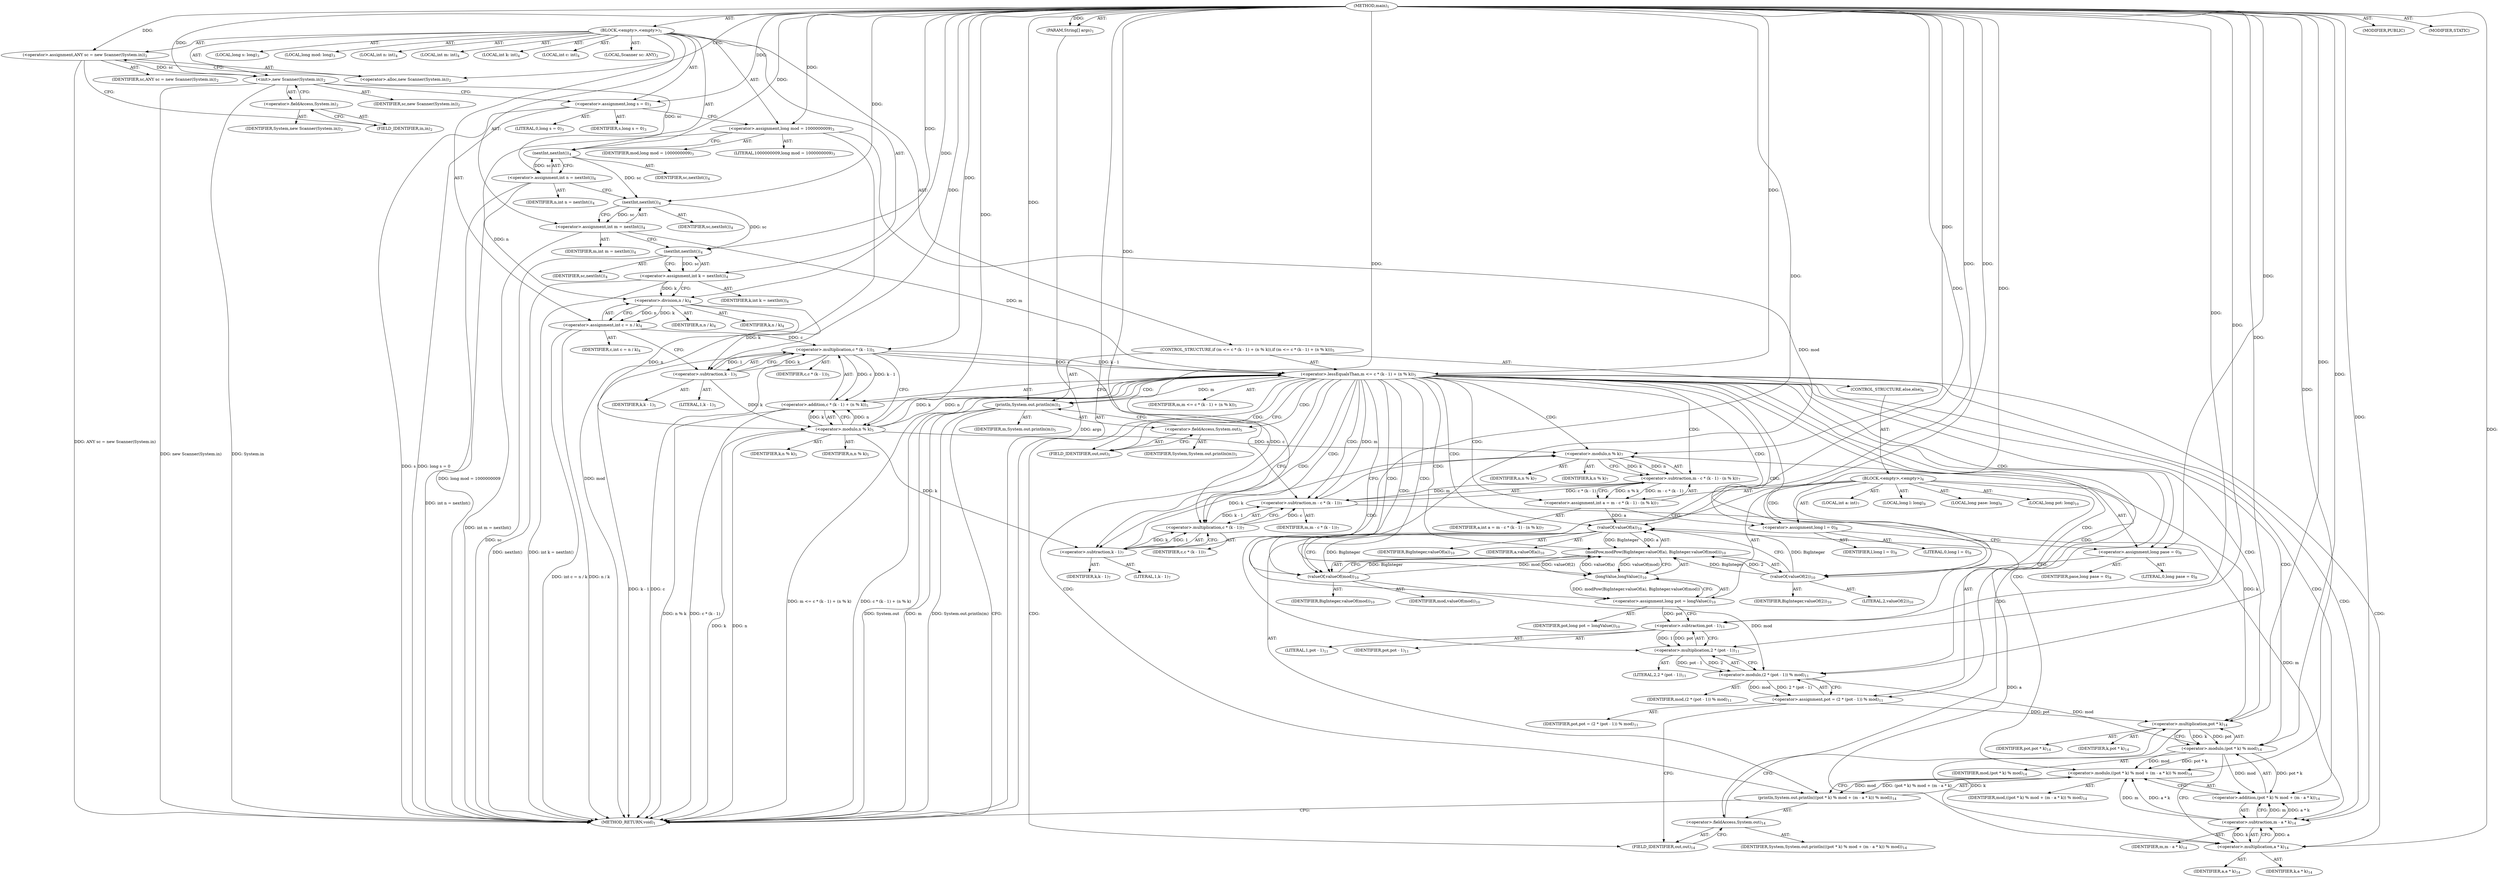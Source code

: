 digraph "main" {  
"19" [label = <(METHOD,main)<SUB>1</SUB>> ]
"20" [label = <(PARAM,String[] args)<SUB>1</SUB>> ]
"21" [label = <(BLOCK,&lt;empty&gt;,&lt;empty&gt;)<SUB>1</SUB>> ]
"4" [label = <(LOCAL,Scanner sc: ANY)<SUB>2</SUB>> ]
"22" [label = <(&lt;operator&gt;.assignment,ANY sc = new Scanner(System.in))<SUB>2</SUB>> ]
"23" [label = <(IDENTIFIER,sc,ANY sc = new Scanner(System.in))<SUB>2</SUB>> ]
"24" [label = <(&lt;operator&gt;.alloc,new Scanner(System.in))<SUB>2</SUB>> ]
"25" [label = <(&lt;init&gt;,new Scanner(System.in))<SUB>2</SUB>> ]
"3" [label = <(IDENTIFIER,sc,new Scanner(System.in))<SUB>2</SUB>> ]
"26" [label = <(&lt;operator&gt;.fieldAccess,System.in)<SUB>2</SUB>> ]
"27" [label = <(IDENTIFIER,System,new Scanner(System.in))<SUB>2</SUB>> ]
"28" [label = <(FIELD_IDENTIFIER,in,in)<SUB>2</SUB>> ]
"29" [label = <(LOCAL,long s: long)<SUB>3</SUB>> ]
"30" [label = <(LOCAL,long mod: long)<SUB>3</SUB>> ]
"31" [label = <(&lt;operator&gt;.assignment,long s = 0)<SUB>3</SUB>> ]
"32" [label = <(IDENTIFIER,s,long s = 0)<SUB>3</SUB>> ]
"33" [label = <(LITERAL,0,long s = 0)<SUB>3</SUB>> ]
"34" [label = <(&lt;operator&gt;.assignment,long mod = 1000000009)<SUB>3</SUB>> ]
"35" [label = <(IDENTIFIER,mod,long mod = 1000000009)<SUB>3</SUB>> ]
"36" [label = <(LITERAL,1000000009,long mod = 1000000009)<SUB>3</SUB>> ]
"37" [label = <(LOCAL,int n: int)<SUB>4</SUB>> ]
"38" [label = <(LOCAL,int m: int)<SUB>4</SUB>> ]
"39" [label = <(LOCAL,int k: int)<SUB>4</SUB>> ]
"40" [label = <(LOCAL,int c: int)<SUB>4</SUB>> ]
"41" [label = <(&lt;operator&gt;.assignment,int n = nextInt())<SUB>4</SUB>> ]
"42" [label = <(IDENTIFIER,n,int n = nextInt())<SUB>4</SUB>> ]
"43" [label = <(nextInt,nextInt())<SUB>4</SUB>> ]
"44" [label = <(IDENTIFIER,sc,nextInt())<SUB>4</SUB>> ]
"45" [label = <(&lt;operator&gt;.assignment,int m = nextInt())<SUB>4</SUB>> ]
"46" [label = <(IDENTIFIER,m,int m = nextInt())<SUB>4</SUB>> ]
"47" [label = <(nextInt,nextInt())<SUB>4</SUB>> ]
"48" [label = <(IDENTIFIER,sc,nextInt())<SUB>4</SUB>> ]
"49" [label = <(&lt;operator&gt;.assignment,int k = nextInt())<SUB>4</SUB>> ]
"50" [label = <(IDENTIFIER,k,int k = nextInt())<SUB>4</SUB>> ]
"51" [label = <(nextInt,nextInt())<SUB>4</SUB>> ]
"52" [label = <(IDENTIFIER,sc,nextInt())<SUB>4</SUB>> ]
"53" [label = <(&lt;operator&gt;.assignment,int c = n / k)<SUB>4</SUB>> ]
"54" [label = <(IDENTIFIER,c,int c = n / k)<SUB>4</SUB>> ]
"55" [label = <(&lt;operator&gt;.division,n / k)<SUB>4</SUB>> ]
"56" [label = <(IDENTIFIER,n,n / k)<SUB>4</SUB>> ]
"57" [label = <(IDENTIFIER,k,n / k)<SUB>4</SUB>> ]
"58" [label = <(CONTROL_STRUCTURE,if (m &lt;= c * (k - 1) + (n % k)),if (m &lt;= c * (k - 1) + (n % k)))<SUB>5</SUB>> ]
"59" [label = <(&lt;operator&gt;.lessEqualsThan,m &lt;= c * (k - 1) + (n % k))<SUB>5</SUB>> ]
"60" [label = <(IDENTIFIER,m,m &lt;= c * (k - 1) + (n % k))<SUB>5</SUB>> ]
"61" [label = <(&lt;operator&gt;.addition,c * (k - 1) + (n % k))<SUB>5</SUB>> ]
"62" [label = <(&lt;operator&gt;.multiplication,c * (k - 1))<SUB>5</SUB>> ]
"63" [label = <(IDENTIFIER,c,c * (k - 1))<SUB>5</SUB>> ]
"64" [label = <(&lt;operator&gt;.subtraction,k - 1)<SUB>5</SUB>> ]
"65" [label = <(IDENTIFIER,k,k - 1)<SUB>5</SUB>> ]
"66" [label = <(LITERAL,1,k - 1)<SUB>5</SUB>> ]
"67" [label = <(&lt;operator&gt;.modulo,n % k)<SUB>5</SUB>> ]
"68" [label = <(IDENTIFIER,n,n % k)<SUB>5</SUB>> ]
"69" [label = <(IDENTIFIER,k,n % k)<SUB>5</SUB>> ]
"70" [label = <(println,System.out.println(m))<SUB>5</SUB>> ]
"71" [label = <(&lt;operator&gt;.fieldAccess,System.out)<SUB>5</SUB>> ]
"72" [label = <(IDENTIFIER,System,System.out.println(m))<SUB>5</SUB>> ]
"73" [label = <(FIELD_IDENTIFIER,out,out)<SUB>5</SUB>> ]
"74" [label = <(IDENTIFIER,m,System.out.println(m))<SUB>5</SUB>> ]
"75" [label = <(CONTROL_STRUCTURE,else,else)<SUB>6</SUB>> ]
"76" [label = <(BLOCK,&lt;empty&gt;,&lt;empty&gt;)<SUB>6</SUB>> ]
"77" [label = <(LOCAL,int a: int)<SUB>7</SUB>> ]
"78" [label = <(&lt;operator&gt;.assignment,int a = m - c * (k - 1) - (n % k))<SUB>7</SUB>> ]
"79" [label = <(IDENTIFIER,a,int a = m - c * (k - 1) - (n % k))<SUB>7</SUB>> ]
"80" [label = <(&lt;operator&gt;.subtraction,m - c * (k - 1) - (n % k))<SUB>7</SUB>> ]
"81" [label = <(&lt;operator&gt;.subtraction,m - c * (k - 1))<SUB>7</SUB>> ]
"82" [label = <(IDENTIFIER,m,m - c * (k - 1))<SUB>7</SUB>> ]
"83" [label = <(&lt;operator&gt;.multiplication,c * (k - 1))<SUB>7</SUB>> ]
"84" [label = <(IDENTIFIER,c,c * (k - 1))<SUB>7</SUB>> ]
"85" [label = <(&lt;operator&gt;.subtraction,k - 1)<SUB>7</SUB>> ]
"86" [label = <(IDENTIFIER,k,k - 1)<SUB>7</SUB>> ]
"87" [label = <(LITERAL,1,k - 1)<SUB>7</SUB>> ]
"88" [label = <(&lt;operator&gt;.modulo,n % k)<SUB>7</SUB>> ]
"89" [label = <(IDENTIFIER,n,n % k)<SUB>7</SUB>> ]
"90" [label = <(IDENTIFIER,k,n % k)<SUB>7</SUB>> ]
"91" [label = <(LOCAL,long l: long)<SUB>8</SUB>> ]
"92" [label = <(LOCAL,long pase: long)<SUB>8</SUB>> ]
"93" [label = <(&lt;operator&gt;.assignment,long l = 0)<SUB>8</SUB>> ]
"94" [label = <(IDENTIFIER,l,long l = 0)<SUB>8</SUB>> ]
"95" [label = <(LITERAL,0,long l = 0)<SUB>8</SUB>> ]
"96" [label = <(&lt;operator&gt;.assignment,long pase = 0)<SUB>8</SUB>> ]
"97" [label = <(IDENTIFIER,pase,long pase = 0)<SUB>8</SUB>> ]
"98" [label = <(LITERAL,0,long pase = 0)<SUB>8</SUB>> ]
"99" [label = <(LOCAL,long pot: long)<SUB>10</SUB>> ]
"100" [label = <(&lt;operator&gt;.assignment,long pot = longValue())<SUB>10</SUB>> ]
"101" [label = <(IDENTIFIER,pot,long pot = longValue())<SUB>10</SUB>> ]
"102" [label = <(longValue,longValue())<SUB>10</SUB>> ]
"103" [label = <(modPow,modPow(BigInteger.valueOf(a), BigInteger.valueOf(mod)))<SUB>10</SUB>> ]
"104" [label = <(valueOf,valueOf(2))<SUB>10</SUB>> ]
"105" [label = <(IDENTIFIER,BigInteger,valueOf(2))<SUB>10</SUB>> ]
"106" [label = <(LITERAL,2,valueOf(2))<SUB>10</SUB>> ]
"107" [label = <(valueOf,valueOf(a))<SUB>10</SUB>> ]
"108" [label = <(IDENTIFIER,BigInteger,valueOf(a))<SUB>10</SUB>> ]
"109" [label = <(IDENTIFIER,a,valueOf(a))<SUB>10</SUB>> ]
"110" [label = <(valueOf,valueOf(mod))<SUB>10</SUB>> ]
"111" [label = <(IDENTIFIER,BigInteger,valueOf(mod))<SUB>10</SUB>> ]
"112" [label = <(IDENTIFIER,mod,valueOf(mod))<SUB>10</SUB>> ]
"113" [label = <(&lt;operator&gt;.assignment,pot = (2 * (pot - 1)) % mod)<SUB>11</SUB>> ]
"114" [label = <(IDENTIFIER,pot,pot = (2 * (pot - 1)) % mod)<SUB>11</SUB>> ]
"115" [label = <(&lt;operator&gt;.modulo,(2 * (pot - 1)) % mod)<SUB>11</SUB>> ]
"116" [label = <(&lt;operator&gt;.multiplication,2 * (pot - 1))<SUB>11</SUB>> ]
"117" [label = <(LITERAL,2,2 * (pot - 1))<SUB>11</SUB>> ]
"118" [label = <(&lt;operator&gt;.subtraction,pot - 1)<SUB>11</SUB>> ]
"119" [label = <(IDENTIFIER,pot,pot - 1)<SUB>11</SUB>> ]
"120" [label = <(LITERAL,1,pot - 1)<SUB>11</SUB>> ]
"121" [label = <(IDENTIFIER,mod,(2 * (pot - 1)) % mod)<SUB>11</SUB>> ]
"122" [label = <(println,System.out.println(((pot * k) % mod + (m - a * k)) % mod))<SUB>14</SUB>> ]
"123" [label = <(&lt;operator&gt;.fieldAccess,System.out)<SUB>14</SUB>> ]
"124" [label = <(IDENTIFIER,System,System.out.println(((pot * k) % mod + (m - a * k)) % mod))<SUB>14</SUB>> ]
"125" [label = <(FIELD_IDENTIFIER,out,out)<SUB>14</SUB>> ]
"126" [label = <(&lt;operator&gt;.modulo,((pot * k) % mod + (m - a * k)) % mod)<SUB>14</SUB>> ]
"127" [label = <(&lt;operator&gt;.addition,(pot * k) % mod + (m - a * k))<SUB>14</SUB>> ]
"128" [label = <(&lt;operator&gt;.modulo,(pot * k) % mod)<SUB>14</SUB>> ]
"129" [label = <(&lt;operator&gt;.multiplication,pot * k)<SUB>14</SUB>> ]
"130" [label = <(IDENTIFIER,pot,pot * k)<SUB>14</SUB>> ]
"131" [label = <(IDENTIFIER,k,pot * k)<SUB>14</SUB>> ]
"132" [label = <(IDENTIFIER,mod,(pot * k) % mod)<SUB>14</SUB>> ]
"133" [label = <(&lt;operator&gt;.subtraction,m - a * k)<SUB>14</SUB>> ]
"134" [label = <(IDENTIFIER,m,m - a * k)<SUB>14</SUB>> ]
"135" [label = <(&lt;operator&gt;.multiplication,a * k)<SUB>14</SUB>> ]
"136" [label = <(IDENTIFIER,a,a * k)<SUB>14</SUB>> ]
"137" [label = <(IDENTIFIER,k,a * k)<SUB>14</SUB>> ]
"138" [label = <(IDENTIFIER,mod,((pot * k) % mod + (m - a * k)) % mod)<SUB>14</SUB>> ]
"139" [label = <(MODIFIER,PUBLIC)> ]
"140" [label = <(MODIFIER,STATIC)> ]
"141" [label = <(METHOD_RETURN,void)<SUB>1</SUB>> ]
  "19" -> "20"  [ label = "AST: "] 
  "19" -> "21"  [ label = "AST: "] 
  "19" -> "139"  [ label = "AST: "] 
  "19" -> "140"  [ label = "AST: "] 
  "19" -> "141"  [ label = "AST: "] 
  "21" -> "4"  [ label = "AST: "] 
  "21" -> "22"  [ label = "AST: "] 
  "21" -> "25"  [ label = "AST: "] 
  "21" -> "29"  [ label = "AST: "] 
  "21" -> "30"  [ label = "AST: "] 
  "21" -> "31"  [ label = "AST: "] 
  "21" -> "34"  [ label = "AST: "] 
  "21" -> "37"  [ label = "AST: "] 
  "21" -> "38"  [ label = "AST: "] 
  "21" -> "39"  [ label = "AST: "] 
  "21" -> "40"  [ label = "AST: "] 
  "21" -> "41"  [ label = "AST: "] 
  "21" -> "45"  [ label = "AST: "] 
  "21" -> "49"  [ label = "AST: "] 
  "21" -> "53"  [ label = "AST: "] 
  "21" -> "58"  [ label = "AST: "] 
  "22" -> "23"  [ label = "AST: "] 
  "22" -> "24"  [ label = "AST: "] 
  "25" -> "3"  [ label = "AST: "] 
  "25" -> "26"  [ label = "AST: "] 
  "26" -> "27"  [ label = "AST: "] 
  "26" -> "28"  [ label = "AST: "] 
  "31" -> "32"  [ label = "AST: "] 
  "31" -> "33"  [ label = "AST: "] 
  "34" -> "35"  [ label = "AST: "] 
  "34" -> "36"  [ label = "AST: "] 
  "41" -> "42"  [ label = "AST: "] 
  "41" -> "43"  [ label = "AST: "] 
  "43" -> "44"  [ label = "AST: "] 
  "45" -> "46"  [ label = "AST: "] 
  "45" -> "47"  [ label = "AST: "] 
  "47" -> "48"  [ label = "AST: "] 
  "49" -> "50"  [ label = "AST: "] 
  "49" -> "51"  [ label = "AST: "] 
  "51" -> "52"  [ label = "AST: "] 
  "53" -> "54"  [ label = "AST: "] 
  "53" -> "55"  [ label = "AST: "] 
  "55" -> "56"  [ label = "AST: "] 
  "55" -> "57"  [ label = "AST: "] 
  "58" -> "59"  [ label = "AST: "] 
  "58" -> "70"  [ label = "AST: "] 
  "58" -> "75"  [ label = "AST: "] 
  "59" -> "60"  [ label = "AST: "] 
  "59" -> "61"  [ label = "AST: "] 
  "61" -> "62"  [ label = "AST: "] 
  "61" -> "67"  [ label = "AST: "] 
  "62" -> "63"  [ label = "AST: "] 
  "62" -> "64"  [ label = "AST: "] 
  "64" -> "65"  [ label = "AST: "] 
  "64" -> "66"  [ label = "AST: "] 
  "67" -> "68"  [ label = "AST: "] 
  "67" -> "69"  [ label = "AST: "] 
  "70" -> "71"  [ label = "AST: "] 
  "70" -> "74"  [ label = "AST: "] 
  "71" -> "72"  [ label = "AST: "] 
  "71" -> "73"  [ label = "AST: "] 
  "75" -> "76"  [ label = "AST: "] 
  "76" -> "77"  [ label = "AST: "] 
  "76" -> "78"  [ label = "AST: "] 
  "76" -> "91"  [ label = "AST: "] 
  "76" -> "92"  [ label = "AST: "] 
  "76" -> "93"  [ label = "AST: "] 
  "76" -> "96"  [ label = "AST: "] 
  "76" -> "99"  [ label = "AST: "] 
  "76" -> "100"  [ label = "AST: "] 
  "76" -> "113"  [ label = "AST: "] 
  "76" -> "122"  [ label = "AST: "] 
  "78" -> "79"  [ label = "AST: "] 
  "78" -> "80"  [ label = "AST: "] 
  "80" -> "81"  [ label = "AST: "] 
  "80" -> "88"  [ label = "AST: "] 
  "81" -> "82"  [ label = "AST: "] 
  "81" -> "83"  [ label = "AST: "] 
  "83" -> "84"  [ label = "AST: "] 
  "83" -> "85"  [ label = "AST: "] 
  "85" -> "86"  [ label = "AST: "] 
  "85" -> "87"  [ label = "AST: "] 
  "88" -> "89"  [ label = "AST: "] 
  "88" -> "90"  [ label = "AST: "] 
  "93" -> "94"  [ label = "AST: "] 
  "93" -> "95"  [ label = "AST: "] 
  "96" -> "97"  [ label = "AST: "] 
  "96" -> "98"  [ label = "AST: "] 
  "100" -> "101"  [ label = "AST: "] 
  "100" -> "102"  [ label = "AST: "] 
  "102" -> "103"  [ label = "AST: "] 
  "103" -> "104"  [ label = "AST: "] 
  "103" -> "107"  [ label = "AST: "] 
  "103" -> "110"  [ label = "AST: "] 
  "104" -> "105"  [ label = "AST: "] 
  "104" -> "106"  [ label = "AST: "] 
  "107" -> "108"  [ label = "AST: "] 
  "107" -> "109"  [ label = "AST: "] 
  "110" -> "111"  [ label = "AST: "] 
  "110" -> "112"  [ label = "AST: "] 
  "113" -> "114"  [ label = "AST: "] 
  "113" -> "115"  [ label = "AST: "] 
  "115" -> "116"  [ label = "AST: "] 
  "115" -> "121"  [ label = "AST: "] 
  "116" -> "117"  [ label = "AST: "] 
  "116" -> "118"  [ label = "AST: "] 
  "118" -> "119"  [ label = "AST: "] 
  "118" -> "120"  [ label = "AST: "] 
  "122" -> "123"  [ label = "AST: "] 
  "122" -> "126"  [ label = "AST: "] 
  "123" -> "124"  [ label = "AST: "] 
  "123" -> "125"  [ label = "AST: "] 
  "126" -> "127"  [ label = "AST: "] 
  "126" -> "138"  [ label = "AST: "] 
  "127" -> "128"  [ label = "AST: "] 
  "127" -> "133"  [ label = "AST: "] 
  "128" -> "129"  [ label = "AST: "] 
  "128" -> "132"  [ label = "AST: "] 
  "129" -> "130"  [ label = "AST: "] 
  "129" -> "131"  [ label = "AST: "] 
  "133" -> "134"  [ label = "AST: "] 
  "133" -> "135"  [ label = "AST: "] 
  "135" -> "136"  [ label = "AST: "] 
  "135" -> "137"  [ label = "AST: "] 
  "22" -> "28"  [ label = "CFG: "] 
  "25" -> "31"  [ label = "CFG: "] 
  "31" -> "34"  [ label = "CFG: "] 
  "34" -> "43"  [ label = "CFG: "] 
  "41" -> "47"  [ label = "CFG: "] 
  "45" -> "51"  [ label = "CFG: "] 
  "49" -> "55"  [ label = "CFG: "] 
  "53" -> "64"  [ label = "CFG: "] 
  "24" -> "22"  [ label = "CFG: "] 
  "26" -> "25"  [ label = "CFG: "] 
  "43" -> "41"  [ label = "CFG: "] 
  "47" -> "45"  [ label = "CFG: "] 
  "51" -> "49"  [ label = "CFG: "] 
  "55" -> "53"  [ label = "CFG: "] 
  "59" -> "73"  [ label = "CFG: "] 
  "59" -> "85"  [ label = "CFG: "] 
  "70" -> "141"  [ label = "CFG: "] 
  "28" -> "26"  [ label = "CFG: "] 
  "61" -> "59"  [ label = "CFG: "] 
  "71" -> "70"  [ label = "CFG: "] 
  "62" -> "67"  [ label = "CFG: "] 
  "67" -> "61"  [ label = "CFG: "] 
  "73" -> "71"  [ label = "CFG: "] 
  "78" -> "93"  [ label = "CFG: "] 
  "93" -> "96"  [ label = "CFG: "] 
  "96" -> "104"  [ label = "CFG: "] 
  "100" -> "118"  [ label = "CFG: "] 
  "113" -> "125"  [ label = "CFG: "] 
  "122" -> "141"  [ label = "CFG: "] 
  "64" -> "62"  [ label = "CFG: "] 
  "80" -> "78"  [ label = "CFG: "] 
  "102" -> "100"  [ label = "CFG: "] 
  "115" -> "113"  [ label = "CFG: "] 
  "123" -> "129"  [ label = "CFG: "] 
  "126" -> "122"  [ label = "CFG: "] 
  "81" -> "88"  [ label = "CFG: "] 
  "88" -> "80"  [ label = "CFG: "] 
  "103" -> "102"  [ label = "CFG: "] 
  "116" -> "115"  [ label = "CFG: "] 
  "125" -> "123"  [ label = "CFG: "] 
  "127" -> "126"  [ label = "CFG: "] 
  "83" -> "81"  [ label = "CFG: "] 
  "104" -> "107"  [ label = "CFG: "] 
  "107" -> "110"  [ label = "CFG: "] 
  "110" -> "103"  [ label = "CFG: "] 
  "118" -> "116"  [ label = "CFG: "] 
  "128" -> "135"  [ label = "CFG: "] 
  "133" -> "127"  [ label = "CFG: "] 
  "85" -> "83"  [ label = "CFG: "] 
  "129" -> "128"  [ label = "CFG: "] 
  "135" -> "133"  [ label = "CFG: "] 
  "19" -> "24"  [ label = "CFG: "] 
  "20" -> "141"  [ label = "DDG: args"] 
  "22" -> "141"  [ label = "DDG: ANY sc = new Scanner(System.in)"] 
  "25" -> "141"  [ label = "DDG: System.in"] 
  "25" -> "141"  [ label = "DDG: new Scanner(System.in)"] 
  "31" -> "141"  [ label = "DDG: s"] 
  "31" -> "141"  [ label = "DDG: long s = 0"] 
  "34" -> "141"  [ label = "DDG: mod"] 
  "34" -> "141"  [ label = "DDG: long mod = 1000000009"] 
  "41" -> "141"  [ label = "DDG: int n = nextInt()"] 
  "45" -> "141"  [ label = "DDG: int m = nextInt()"] 
  "51" -> "141"  [ label = "DDG: sc"] 
  "49" -> "141"  [ label = "DDG: nextInt()"] 
  "49" -> "141"  [ label = "DDG: int k = nextInt()"] 
  "53" -> "141"  [ label = "DDG: n / k"] 
  "53" -> "141"  [ label = "DDG: int c = n / k"] 
  "62" -> "141"  [ label = "DDG: c"] 
  "62" -> "141"  [ label = "DDG: k - 1"] 
  "61" -> "141"  [ label = "DDG: c * (k - 1)"] 
  "67" -> "141"  [ label = "DDG: n"] 
  "67" -> "141"  [ label = "DDG: k"] 
  "61" -> "141"  [ label = "DDG: n % k"] 
  "59" -> "141"  [ label = "DDG: c * (k - 1) + (n % k)"] 
  "59" -> "141"  [ label = "DDG: m &lt;= c * (k - 1) + (n % k)"] 
  "70" -> "141"  [ label = "DDG: System.out"] 
  "70" -> "141"  [ label = "DDG: m"] 
  "70" -> "141"  [ label = "DDG: System.out.println(m)"] 
  "19" -> "20"  [ label = "DDG: "] 
  "19" -> "22"  [ label = "DDG: "] 
  "19" -> "31"  [ label = "DDG: "] 
  "19" -> "34"  [ label = "DDG: "] 
  "43" -> "41"  [ label = "DDG: sc"] 
  "47" -> "45"  [ label = "DDG: sc"] 
  "51" -> "49"  [ label = "DDG: sc"] 
  "55" -> "53"  [ label = "DDG: n"] 
  "55" -> "53"  [ label = "DDG: k"] 
  "22" -> "25"  [ label = "DDG: sc"] 
  "19" -> "25"  [ label = "DDG: "] 
  "25" -> "43"  [ label = "DDG: sc"] 
  "19" -> "43"  [ label = "DDG: "] 
  "43" -> "47"  [ label = "DDG: sc"] 
  "19" -> "47"  [ label = "DDG: "] 
  "47" -> "51"  [ label = "DDG: sc"] 
  "19" -> "51"  [ label = "DDG: "] 
  "41" -> "55"  [ label = "DDG: n"] 
  "19" -> "55"  [ label = "DDG: "] 
  "49" -> "55"  [ label = "DDG: k"] 
  "45" -> "59"  [ label = "DDG: m"] 
  "19" -> "59"  [ label = "DDG: "] 
  "62" -> "59"  [ label = "DDG: c"] 
  "62" -> "59"  [ label = "DDG: k - 1"] 
  "67" -> "59"  [ label = "DDG: n"] 
  "67" -> "59"  [ label = "DDG: k"] 
  "59" -> "70"  [ label = "DDG: m"] 
  "19" -> "70"  [ label = "DDG: "] 
  "62" -> "61"  [ label = "DDG: c"] 
  "62" -> "61"  [ label = "DDG: k - 1"] 
  "67" -> "61"  [ label = "DDG: n"] 
  "67" -> "61"  [ label = "DDG: k"] 
  "80" -> "78"  [ label = "DDG: m - c * (k - 1)"] 
  "80" -> "78"  [ label = "DDG: n % k"] 
  "19" -> "93"  [ label = "DDG: "] 
  "19" -> "96"  [ label = "DDG: "] 
  "102" -> "100"  [ label = "DDG: modPow(BigInteger.valueOf(a), BigInteger.valueOf(mod))"] 
  "115" -> "113"  [ label = "DDG: 2 * (pot - 1)"] 
  "115" -> "113"  [ label = "DDG: mod"] 
  "53" -> "62"  [ label = "DDG: c"] 
  "19" -> "62"  [ label = "DDG: "] 
  "64" -> "62"  [ label = "DDG: k"] 
  "64" -> "62"  [ label = "DDG: 1"] 
  "55" -> "67"  [ label = "DDG: n"] 
  "19" -> "67"  [ label = "DDG: "] 
  "64" -> "67"  [ label = "DDG: k"] 
  "126" -> "122"  [ label = "DDG: (pot * k) % mod + (m - a * k)"] 
  "126" -> "122"  [ label = "DDG: mod"] 
  "55" -> "64"  [ label = "DDG: k"] 
  "19" -> "64"  [ label = "DDG: "] 
  "81" -> "80"  [ label = "DDG: m"] 
  "81" -> "80"  [ label = "DDG: c * (k - 1)"] 
  "88" -> "80"  [ label = "DDG: n"] 
  "88" -> "80"  [ label = "DDG: k"] 
  "103" -> "102"  [ label = "DDG: valueOf(2)"] 
  "103" -> "102"  [ label = "DDG: valueOf(a)"] 
  "103" -> "102"  [ label = "DDG: valueOf(mod)"] 
  "116" -> "115"  [ label = "DDG: 2"] 
  "116" -> "115"  [ label = "DDG: pot - 1"] 
  "110" -> "115"  [ label = "DDG: mod"] 
  "19" -> "115"  [ label = "DDG: "] 
  "128" -> "126"  [ label = "DDG: pot * k"] 
  "128" -> "126"  [ label = "DDG: mod"] 
  "133" -> "126"  [ label = "DDG: m"] 
  "133" -> "126"  [ label = "DDG: a * k"] 
  "19" -> "126"  [ label = "DDG: "] 
  "59" -> "81"  [ label = "DDG: m"] 
  "19" -> "81"  [ label = "DDG: "] 
  "83" -> "81"  [ label = "DDG: c"] 
  "83" -> "81"  [ label = "DDG: k - 1"] 
  "67" -> "88"  [ label = "DDG: n"] 
  "19" -> "88"  [ label = "DDG: "] 
  "85" -> "88"  [ label = "DDG: k"] 
  "104" -> "103"  [ label = "DDG: BigInteger"] 
  "104" -> "103"  [ label = "DDG: 2"] 
  "107" -> "103"  [ label = "DDG: BigInteger"] 
  "107" -> "103"  [ label = "DDG: a"] 
  "110" -> "103"  [ label = "DDG: BigInteger"] 
  "110" -> "103"  [ label = "DDG: mod"] 
  "19" -> "116"  [ label = "DDG: "] 
  "118" -> "116"  [ label = "DDG: pot"] 
  "118" -> "116"  [ label = "DDG: 1"] 
  "128" -> "127"  [ label = "DDG: pot * k"] 
  "128" -> "127"  [ label = "DDG: mod"] 
  "133" -> "127"  [ label = "DDG: m"] 
  "133" -> "127"  [ label = "DDG: a * k"] 
  "62" -> "83"  [ label = "DDG: c"] 
  "19" -> "83"  [ label = "DDG: "] 
  "85" -> "83"  [ label = "DDG: k"] 
  "85" -> "83"  [ label = "DDG: 1"] 
  "19" -> "104"  [ label = "DDG: "] 
  "104" -> "107"  [ label = "DDG: BigInteger"] 
  "19" -> "107"  [ label = "DDG: "] 
  "78" -> "107"  [ label = "DDG: a"] 
  "107" -> "110"  [ label = "DDG: BigInteger"] 
  "19" -> "110"  [ label = "DDG: "] 
  "34" -> "110"  [ label = "DDG: mod"] 
  "100" -> "118"  [ label = "DDG: pot"] 
  "19" -> "118"  [ label = "DDG: "] 
  "129" -> "128"  [ label = "DDG: pot"] 
  "129" -> "128"  [ label = "DDG: k"] 
  "115" -> "128"  [ label = "DDG: mod"] 
  "19" -> "128"  [ label = "DDG: "] 
  "81" -> "133"  [ label = "DDG: m"] 
  "19" -> "133"  [ label = "DDG: "] 
  "135" -> "133"  [ label = "DDG: a"] 
  "135" -> "133"  [ label = "DDG: k"] 
  "67" -> "85"  [ label = "DDG: k"] 
  "19" -> "85"  [ label = "DDG: "] 
  "113" -> "129"  [ label = "DDG: pot"] 
  "19" -> "129"  [ label = "DDG: "] 
  "88" -> "129"  [ label = "DDG: k"] 
  "107" -> "135"  [ label = "DDG: a"] 
  "19" -> "135"  [ label = "DDG: "] 
  "129" -> "135"  [ label = "DDG: k"] 
  "59" -> "107"  [ label = "CDG: "] 
  "59" -> "115"  [ label = "CDG: "] 
  "59" -> "73"  [ label = "CDG: "] 
  "59" -> "96"  [ label = "CDG: "] 
  "59" -> "113"  [ label = "CDG: "] 
  "59" -> "116"  [ label = "CDG: "] 
  "59" -> "122"  [ label = "CDG: "] 
  "59" -> "128"  [ label = "CDG: "] 
  "59" -> "81"  [ label = "CDG: "] 
  "59" -> "102"  [ label = "CDG: "] 
  "59" -> "85"  [ label = "CDG: "] 
  "59" -> "103"  [ label = "CDG: "] 
  "59" -> "104"  [ label = "CDG: "] 
  "59" -> "123"  [ label = "CDG: "] 
  "59" -> "129"  [ label = "CDG: "] 
  "59" -> "93"  [ label = "CDG: "] 
  "59" -> "126"  [ label = "CDG: "] 
  "59" -> "80"  [ label = "CDG: "] 
  "59" -> "83"  [ label = "CDG: "] 
  "59" -> "71"  [ label = "CDG: "] 
  "59" -> "118"  [ label = "CDG: "] 
  "59" -> "100"  [ label = "CDG: "] 
  "59" -> "135"  [ label = "CDG: "] 
  "59" -> "88"  [ label = "CDG: "] 
  "59" -> "70"  [ label = "CDG: "] 
  "59" -> "110"  [ label = "CDG: "] 
  "59" -> "127"  [ label = "CDG: "] 
  "59" -> "125"  [ label = "CDG: "] 
  "59" -> "78"  [ label = "CDG: "] 
  "59" -> "133"  [ label = "CDG: "] 
}
